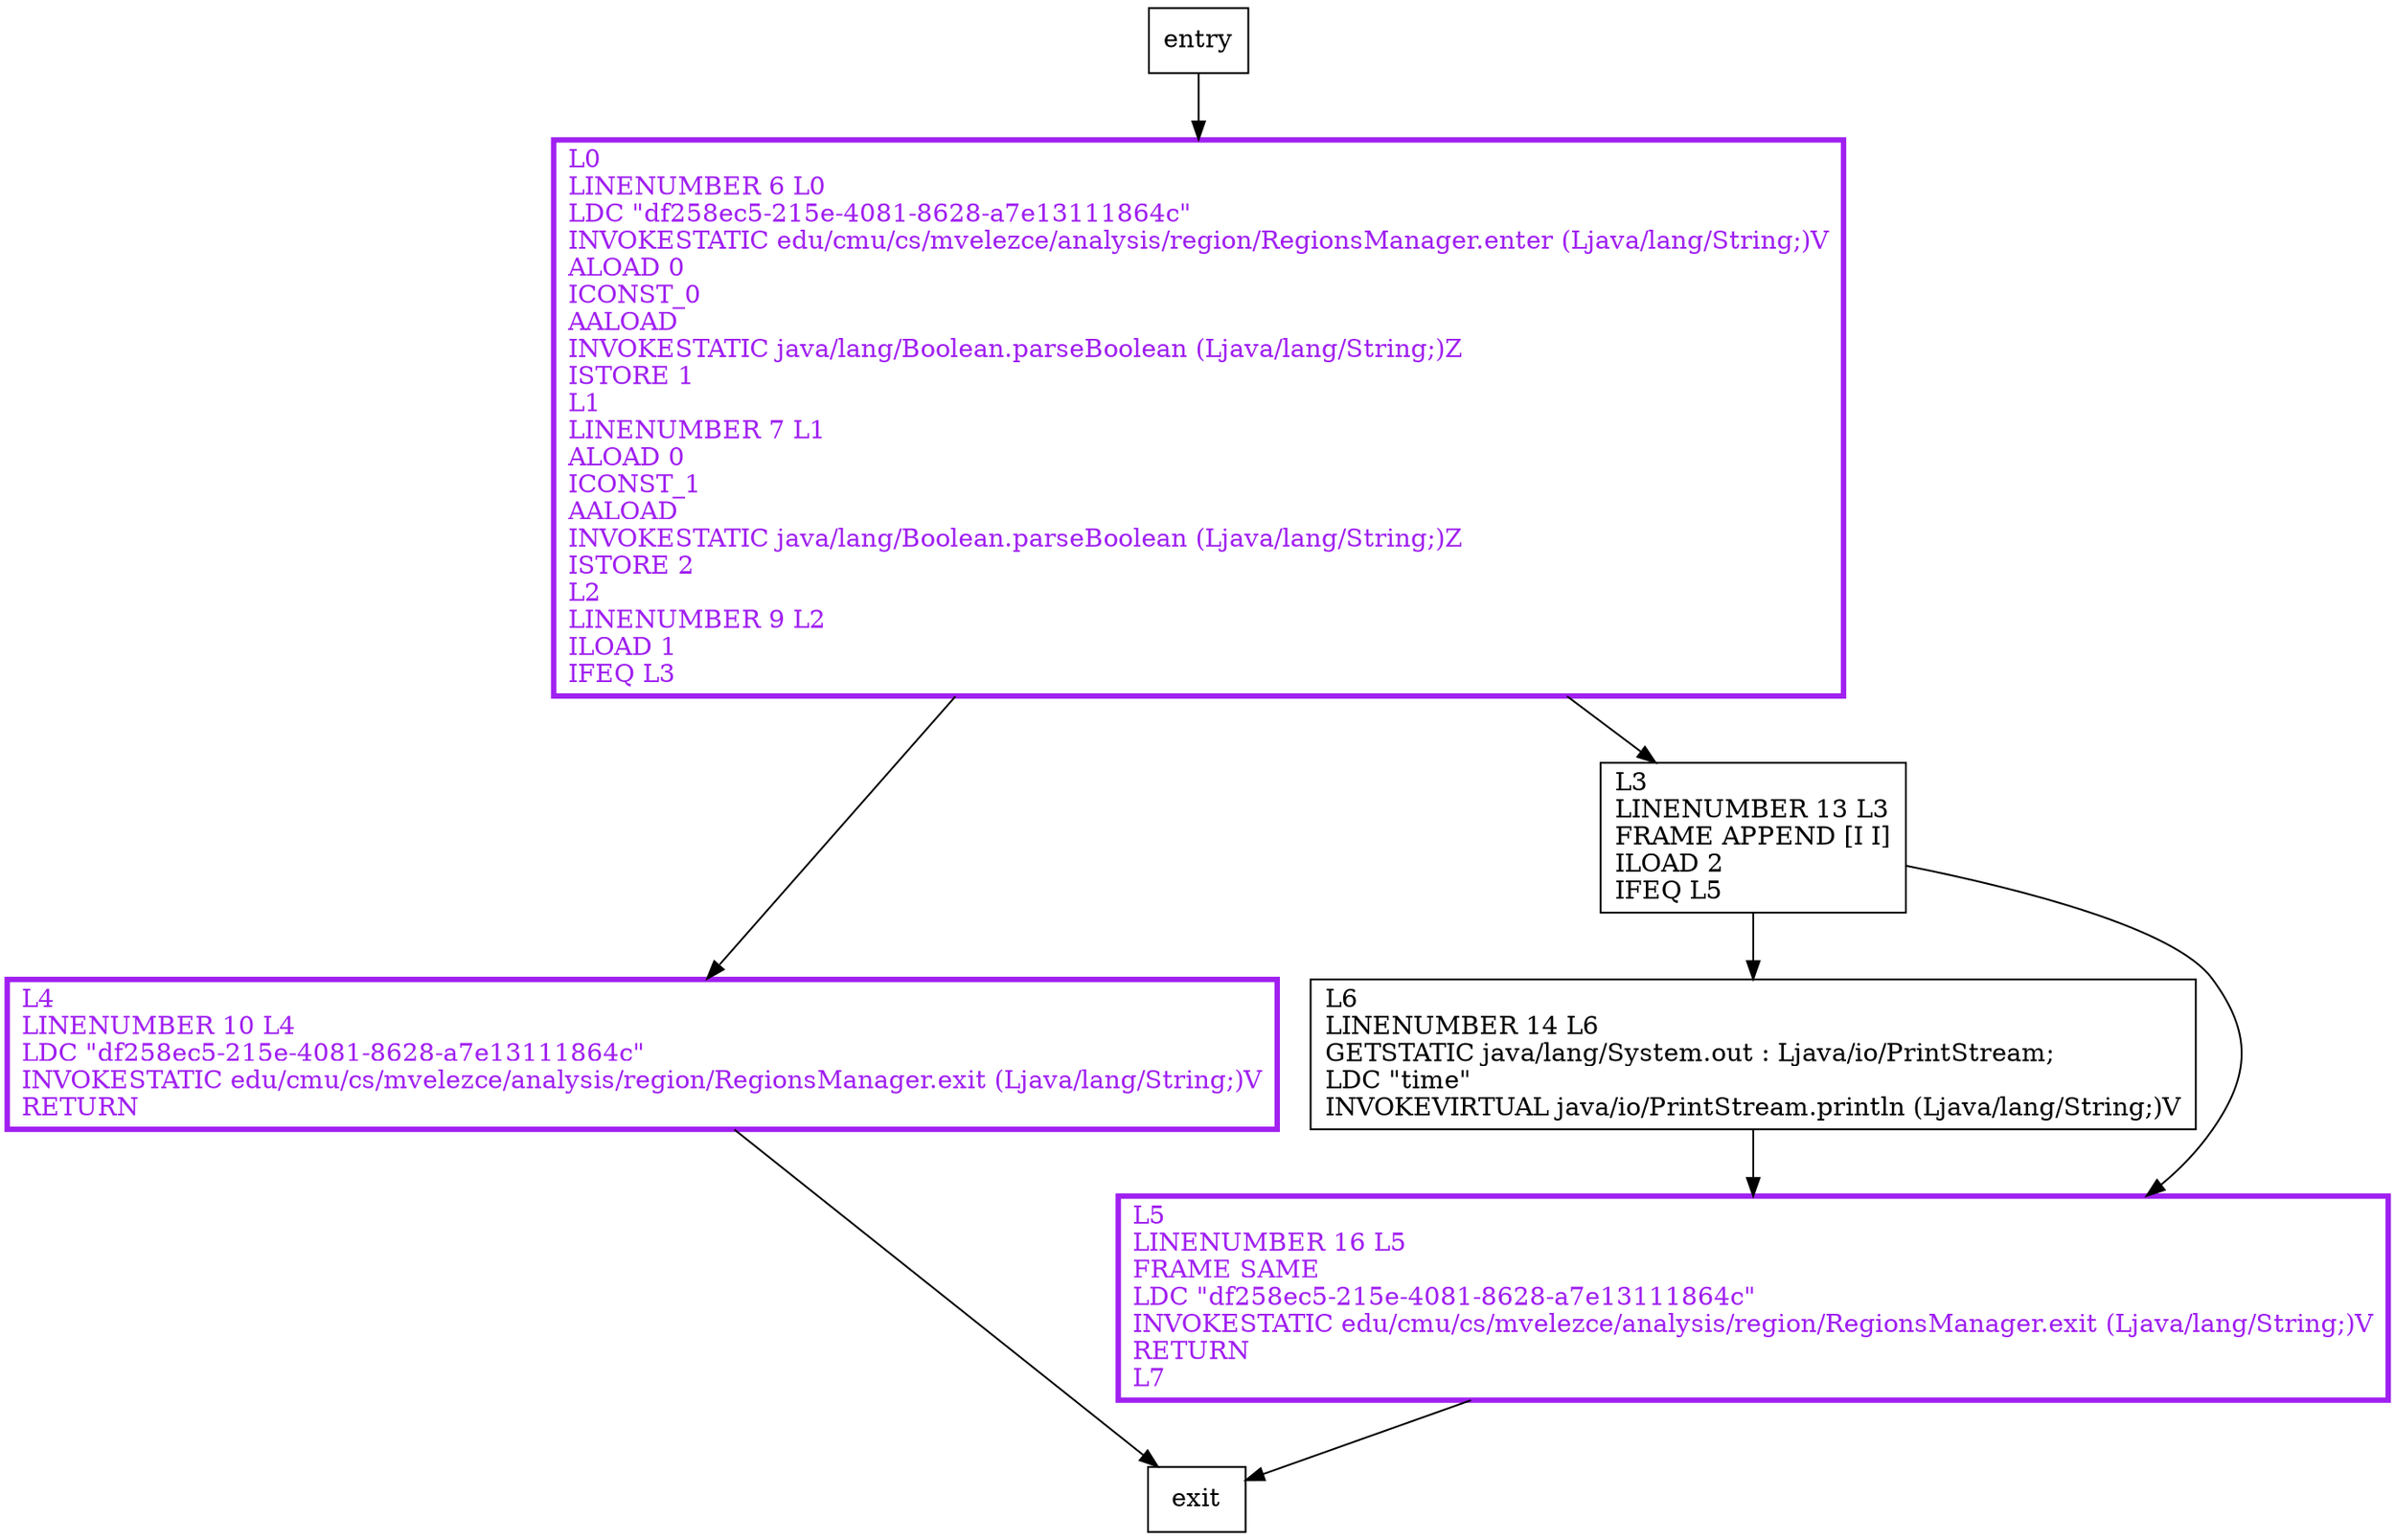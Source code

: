 digraph main {
node [shape=record];
1198859194 [label="L0\lLINENUMBER 6 L0\lLDC \"df258ec5-215e-4081-8628-a7e13111864c\"\lINVOKESTATIC edu/cmu/cs/mvelezce/analysis/region/RegionsManager.enter (Ljava/lang/String;)V\lALOAD 0\lICONST_0\lAALOAD\lINVOKESTATIC java/lang/Boolean.parseBoolean (Ljava/lang/String;)Z\lISTORE 1\lL1\lLINENUMBER 7 L1\lALOAD 0\lICONST_1\lAALOAD\lINVOKESTATIC java/lang/Boolean.parseBoolean (Ljava/lang/String;)Z\lISTORE 2\lL2\lLINENUMBER 9 L2\lILOAD 1\lIFEQ L3\l"];
540962910 [label="L4\lLINENUMBER 10 L4\lLDC \"df258ec5-215e-4081-8628-a7e13111864c\"\lINVOKESTATIC edu/cmu/cs/mvelezce/analysis/region/RegionsManager.exit (Ljava/lang/String;)V\lRETURN\l"];
2026325575 [label="L3\lLINENUMBER 13 L3\lFRAME APPEND [I I]\lILOAD 2\lIFEQ L5\l"];
962931248 [label="L6\lLINENUMBER 14 L6\lGETSTATIC java/lang/System.out : Ljava/io/PrintStream;\lLDC \"time\"\lINVOKEVIRTUAL java/io/PrintStream.println (Ljava/lang/String;)V\l"];
1466148437 [label="L5\lLINENUMBER 16 L5\lFRAME SAME\lLDC \"df258ec5-215e-4081-8628-a7e13111864c\"\lINVOKESTATIC edu/cmu/cs/mvelezce/analysis/region/RegionsManager.exit (Ljava/lang/String;)V\lRETURN\lL7\l"];
entry;
exit;
entry -> 1198859194;
1198859194 -> 540962910;
1198859194 -> 2026325575;
540962910 -> exit;
2026325575 -> 962931248;
2026325575 -> 1466148437;
962931248 -> 1466148437;
1466148437 -> exit;
1198859194[fontcolor="purple", penwidth=3, color="purple"];
540962910[fontcolor="purple", penwidth=3, color="purple"];
1466148437[fontcolor="purple", penwidth=3, color="purple"];
}
